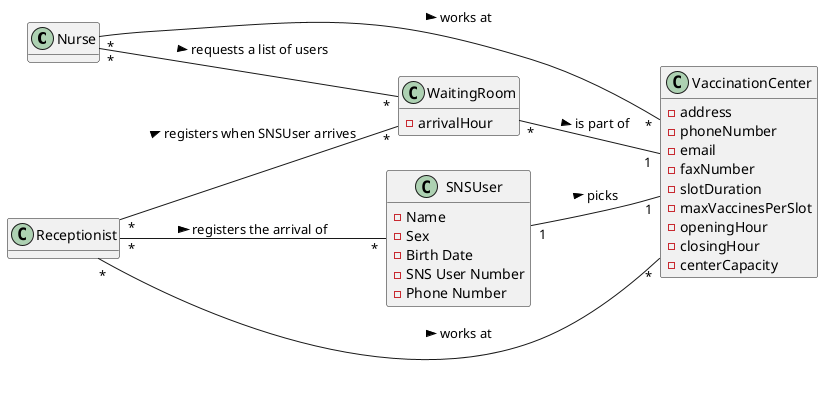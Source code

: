 @startuml
hide methods
left to right direction


class Nurse {
}

class Receptionist {
}

class SNSUser{
- Name
- Sex
- Birth Date
- SNS User Number
- Phone Number
}

class VaccinationCenter {
- address
- phoneNumber
- email
- faxNumber
- slotDuration
- maxVaccinesPerSlot
- openingHour
- closingHour
- centerCapacity
}

class WaitingRoom {
- arrivalHour
}

Receptionist "*" -- "*" VaccinationCenter : works at >
Nurse "*" -- "*" VaccinationCenter : works at >
SNSUser "1" -- "1" VaccinationCenter : picks >
Receptionist "*" -- "*" SNSUser : registers the arrival of >
Receptionist "*" -- "*" WaitingRoom : registers when SNSUser arrives >
Nurse "*" -- "*" WaitingRoom : requests a list of users >
WaitingRoom "*" -- "1" VaccinationCenter : is part of >

@enduml